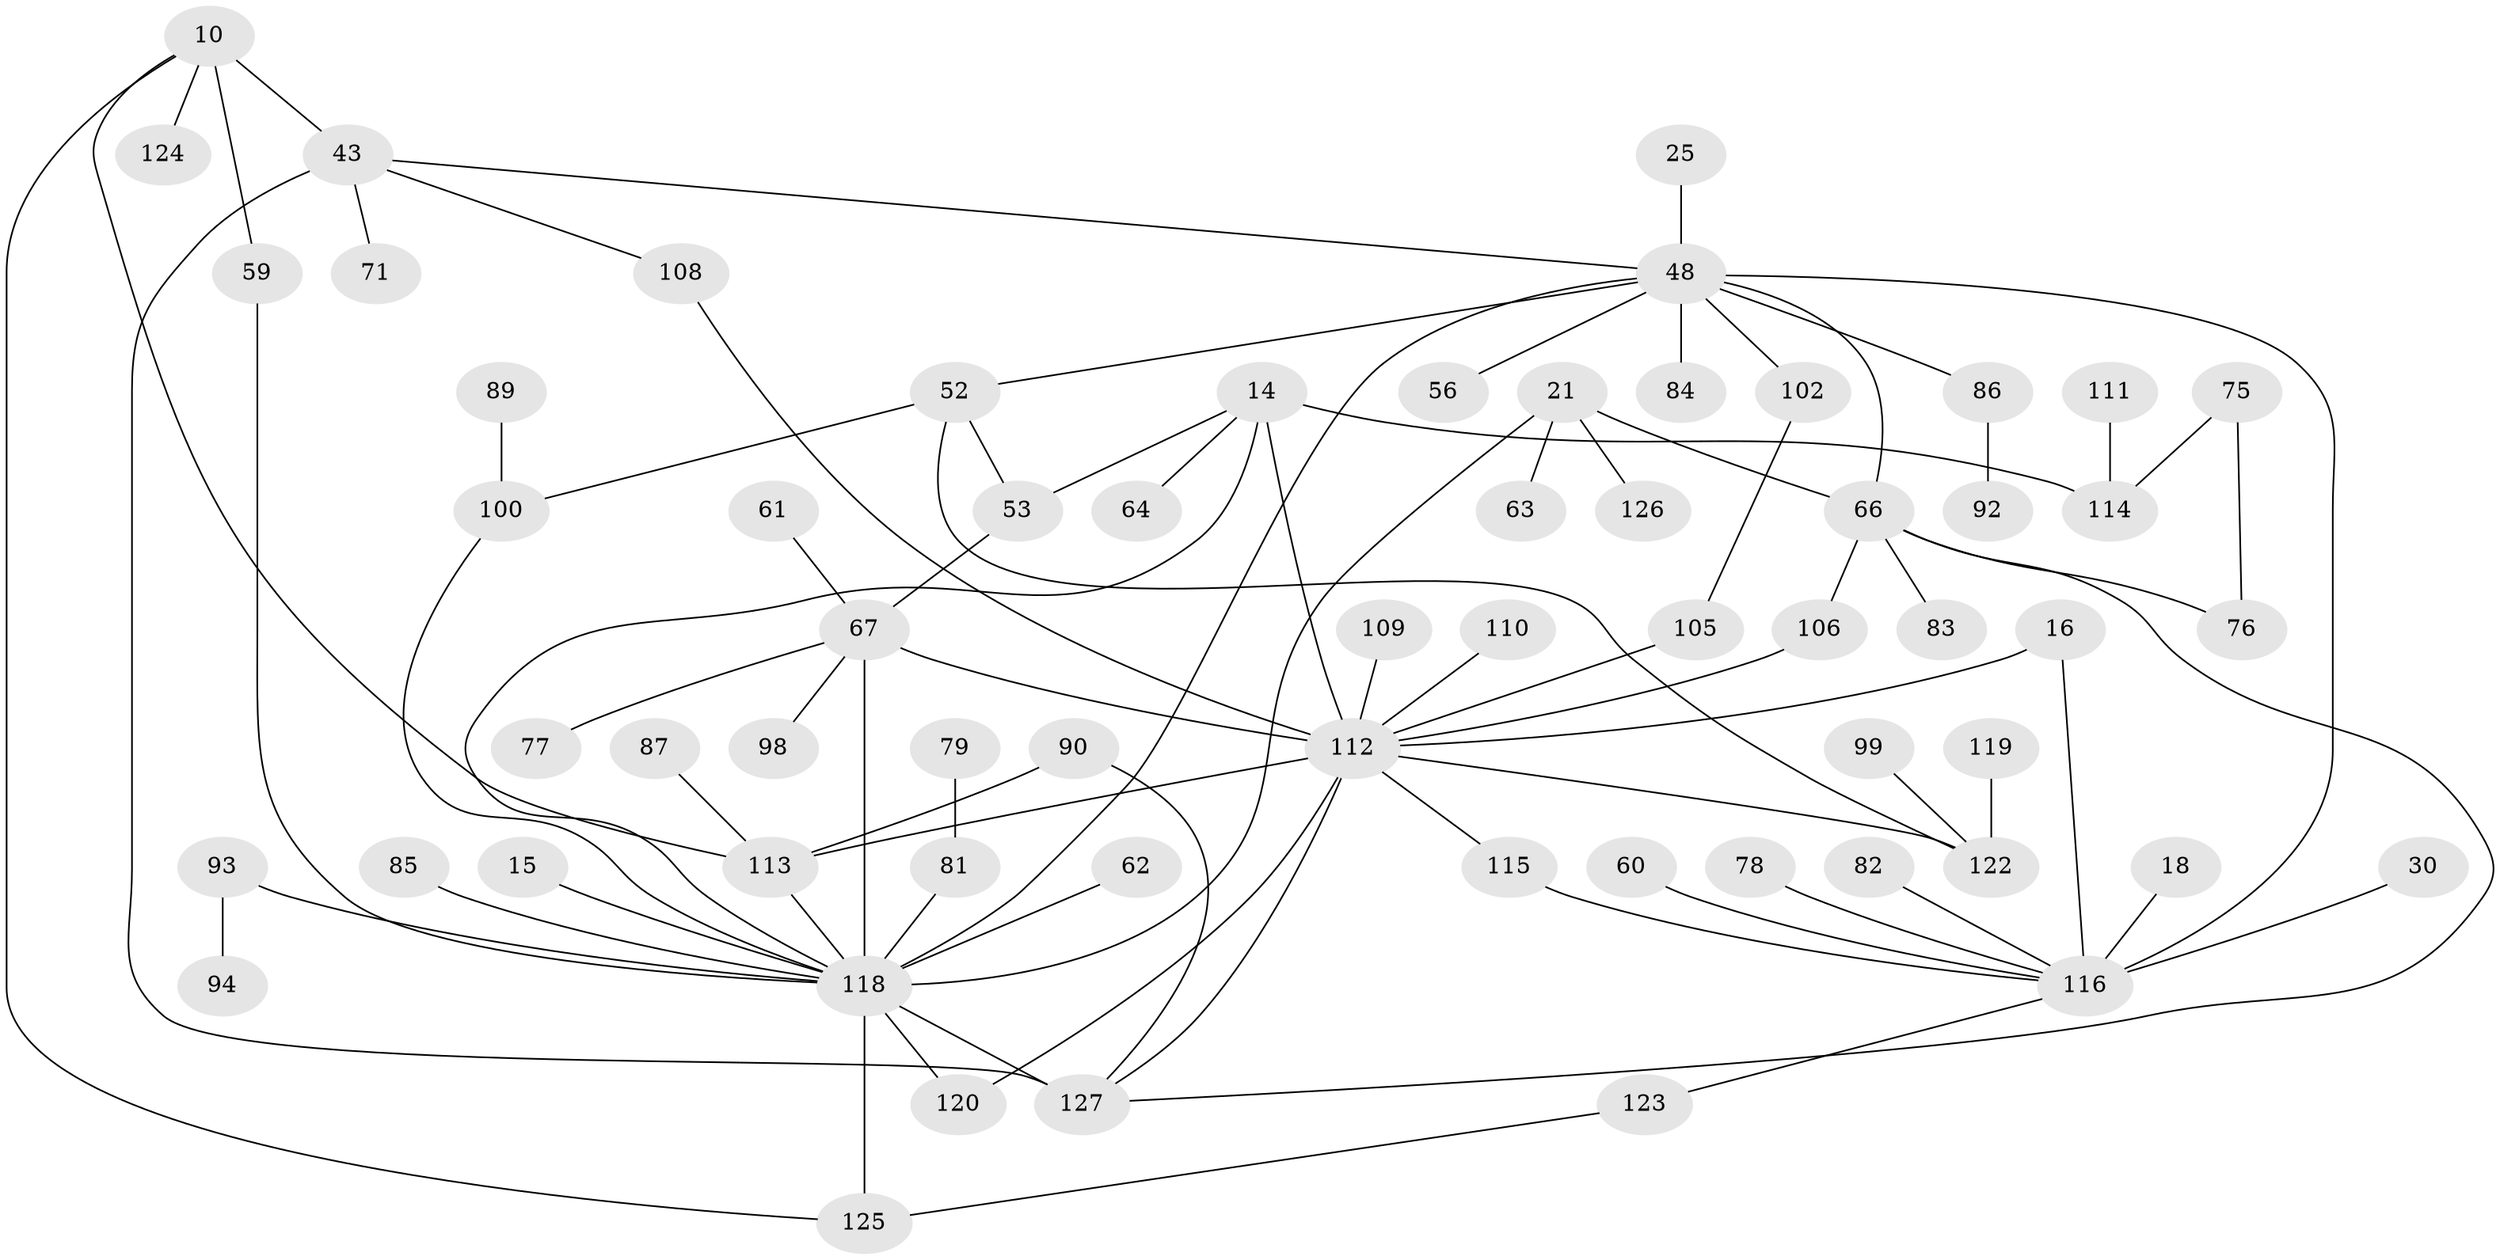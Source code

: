 // original degree distribution, {7: 0.015748031496062992, 8: 0.015748031496062992, 9: 0.015748031496062992, 6: 0.047244094488188976, 2: 0.3228346456692913, 4: 0.09448818897637795, 1: 0.28346456692913385, 3: 0.15748031496062992, 5: 0.047244094488188976}
// Generated by graph-tools (version 1.1) at 2025/45/03/04/25 21:45:59]
// undirected, 63 vertices, 84 edges
graph export_dot {
graph [start="1"]
  node [color=gray90,style=filled];
  10;
  14 [super="+4"];
  15;
  16;
  18;
  21;
  25;
  30;
  43 [super="+9"];
  48 [super="+12+3"];
  52 [super="+40"];
  53 [super="+22+42"];
  56;
  59;
  60;
  61;
  62;
  63 [super="+41"];
  64;
  66 [super="+32"];
  67 [super="+33+38"];
  71;
  75 [super="+45"];
  76;
  77;
  78;
  79;
  81 [super="+73"];
  82 [super="+34"];
  83;
  84;
  85 [super="+74"];
  86;
  87;
  89;
  90;
  92;
  93 [super="+8+13+55"];
  94;
  98 [super="+70"];
  99;
  100 [super="+36+37"];
  102;
  105;
  106;
  108 [super="+11"];
  109;
  110;
  111;
  112 [super="+65+68+19"];
  113 [super="+23+49"];
  114 [super="+26+107"];
  115;
  116 [super="+17+39+46+54"];
  118 [super="+69+104+29"];
  119;
  120;
  122 [super="+117+96"];
  123 [super="+72"];
  124;
  125 [super="+51+58+97"];
  126;
  127 [super="+50+88+121+103"];
  10 -- 59;
  10 -- 124;
  10 -- 43 [weight=2];
  10 -- 113;
  10 -- 125;
  14 -- 64;
  14 -- 53;
  14 -- 118;
  14 -- 114 [weight=2];
  14 -- 112 [weight=4];
  15 -- 118;
  16 -- 116;
  16 -- 112;
  18 -- 116;
  21 -- 126;
  21 -- 66 [weight=2];
  21 -- 118;
  21 -- 63;
  25 -- 48;
  30 -- 116;
  43 -- 71;
  43 -- 48;
  43 -- 127 [weight=2];
  43 -- 108;
  48 -- 84;
  48 -- 52;
  48 -- 56;
  48 -- 102;
  48 -- 86;
  48 -- 66;
  48 -- 116 [weight=3];
  48 -- 118 [weight=3];
  52 -- 100 [weight=2];
  52 -- 53;
  52 -- 122;
  53 -- 67 [weight=2];
  59 -- 118;
  60 -- 116;
  61 -- 67;
  62 -- 118;
  66 -- 76;
  66 -- 106;
  66 -- 83;
  66 -- 127;
  67 -- 77;
  67 -- 118 [weight=2];
  67 -- 112 [weight=3];
  67 -- 98;
  75 -- 76;
  75 -- 114;
  78 -- 116;
  79 -- 81;
  81 -- 118;
  82 -- 116;
  85 -- 118;
  86 -- 92;
  87 -- 113;
  89 -- 100;
  90 -- 127;
  90 -- 113;
  93 -- 94;
  93 -- 118;
  99 -- 122;
  100 -- 118 [weight=2];
  102 -- 105;
  105 -- 112;
  106 -- 112;
  108 -- 112;
  109 -- 112;
  110 -- 112;
  111 -- 114;
  112 -- 127 [weight=2];
  112 -- 115;
  112 -- 122 [weight=2];
  112 -- 113;
  112 -- 120;
  113 -- 118;
  115 -- 116;
  116 -- 123;
  118 -- 127 [weight=3];
  118 -- 120;
  118 -- 125 [weight=2];
  119 -- 122;
  123 -- 125;
}
